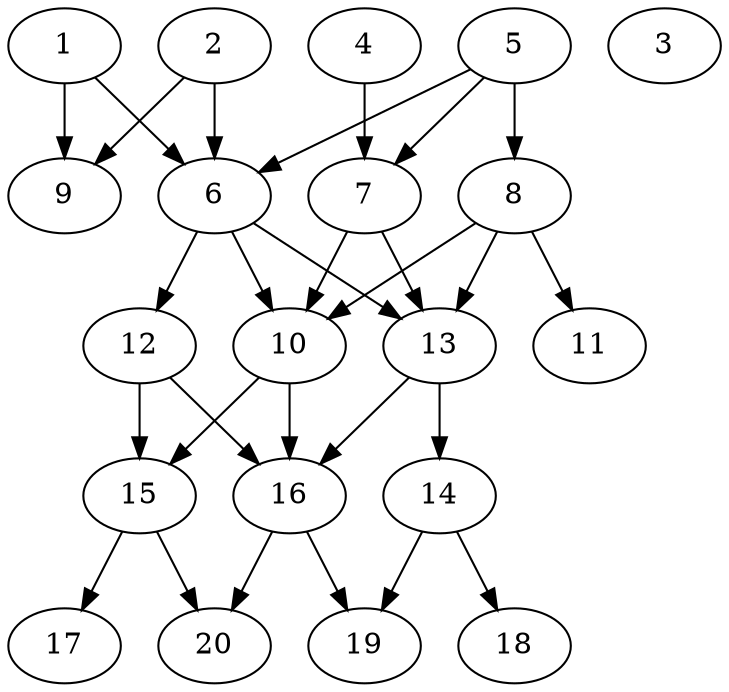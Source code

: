 // DAG automatically generated by daggen at Tue Jul 23 14:31:37 2019
// ./daggen --dot -n 20 --ccr 0.3 --fat 0.5 --regular 0.5 --density 0.8 --mindata 5242880 --maxdata 52428800 
digraph G {
  1 [size="50394453", alpha="0.16", expect_size="15118336"] 
  1 -> 6 [size ="15118336"]
  1 -> 9 [size ="15118336"]
  2 [size="109571413", alpha="0.20", expect_size="32871424"] 
  2 -> 6 [size ="32871424"]
  2 -> 9 [size ="32871424"]
  3 [size="36375893", alpha="0.04", expect_size="10912768"] 
  4 [size="70792533", alpha="0.03", expect_size="21237760"] 
  4 -> 7 [size ="21237760"]
  5 [size="24640853", alpha="0.10", expect_size="7392256"] 
  5 -> 6 [size ="7392256"]
  5 -> 7 [size ="7392256"]
  5 -> 8 [size ="7392256"]
  6 [size="91265707", alpha="0.16", expect_size="27379712"] 
  6 -> 10 [size ="27379712"]
  6 -> 12 [size ="27379712"]
  6 -> 13 [size ="27379712"]
  7 [size="57169920", alpha="0.08", expect_size="17150976"] 
  7 -> 10 [size ="17150976"]
  7 -> 13 [size ="17150976"]
  8 [size="154439680", alpha="0.19", expect_size="46331904"] 
  8 -> 10 [size ="46331904"]
  8 -> 11 [size ="46331904"]
  8 -> 13 [size ="46331904"]
  9 [size="32334507", alpha="0.15", expect_size="9700352"] 
  10 [size="137826987", alpha="0.02", expect_size="41348096"] 
  10 -> 15 [size ="41348096"]
  10 -> 16 [size ="41348096"]
  11 [size="70444373", alpha="0.17", expect_size="21133312"] 
  12 [size="35877547", alpha="0.17", expect_size="10763264"] 
  12 -> 15 [size ="10763264"]
  12 -> 16 [size ="10763264"]
  13 [size="35010560", alpha="0.16", expect_size="10503168"] 
  13 -> 14 [size ="10503168"]
  13 -> 16 [size ="10503168"]
  14 [size="69734400", alpha="0.01", expect_size="20920320"] 
  14 -> 18 [size ="20920320"]
  14 -> 19 [size ="20920320"]
  15 [size="92043947", alpha="0.13", expect_size="27613184"] 
  15 -> 17 [size ="27613184"]
  15 -> 20 [size ="27613184"]
  16 [size="170444800", alpha="0.10", expect_size="51133440"] 
  16 -> 19 [size ="51133440"]
  16 -> 20 [size ="51133440"]
  17 [size="141704533", alpha="0.10", expect_size="42511360"] 
  18 [size="46414507", alpha="0.09", expect_size="13924352"] 
  19 [size="38065493", alpha="0.09", expect_size="11419648"] 
  20 [size="158812160", alpha="0.01", expect_size="47643648"] 
}
